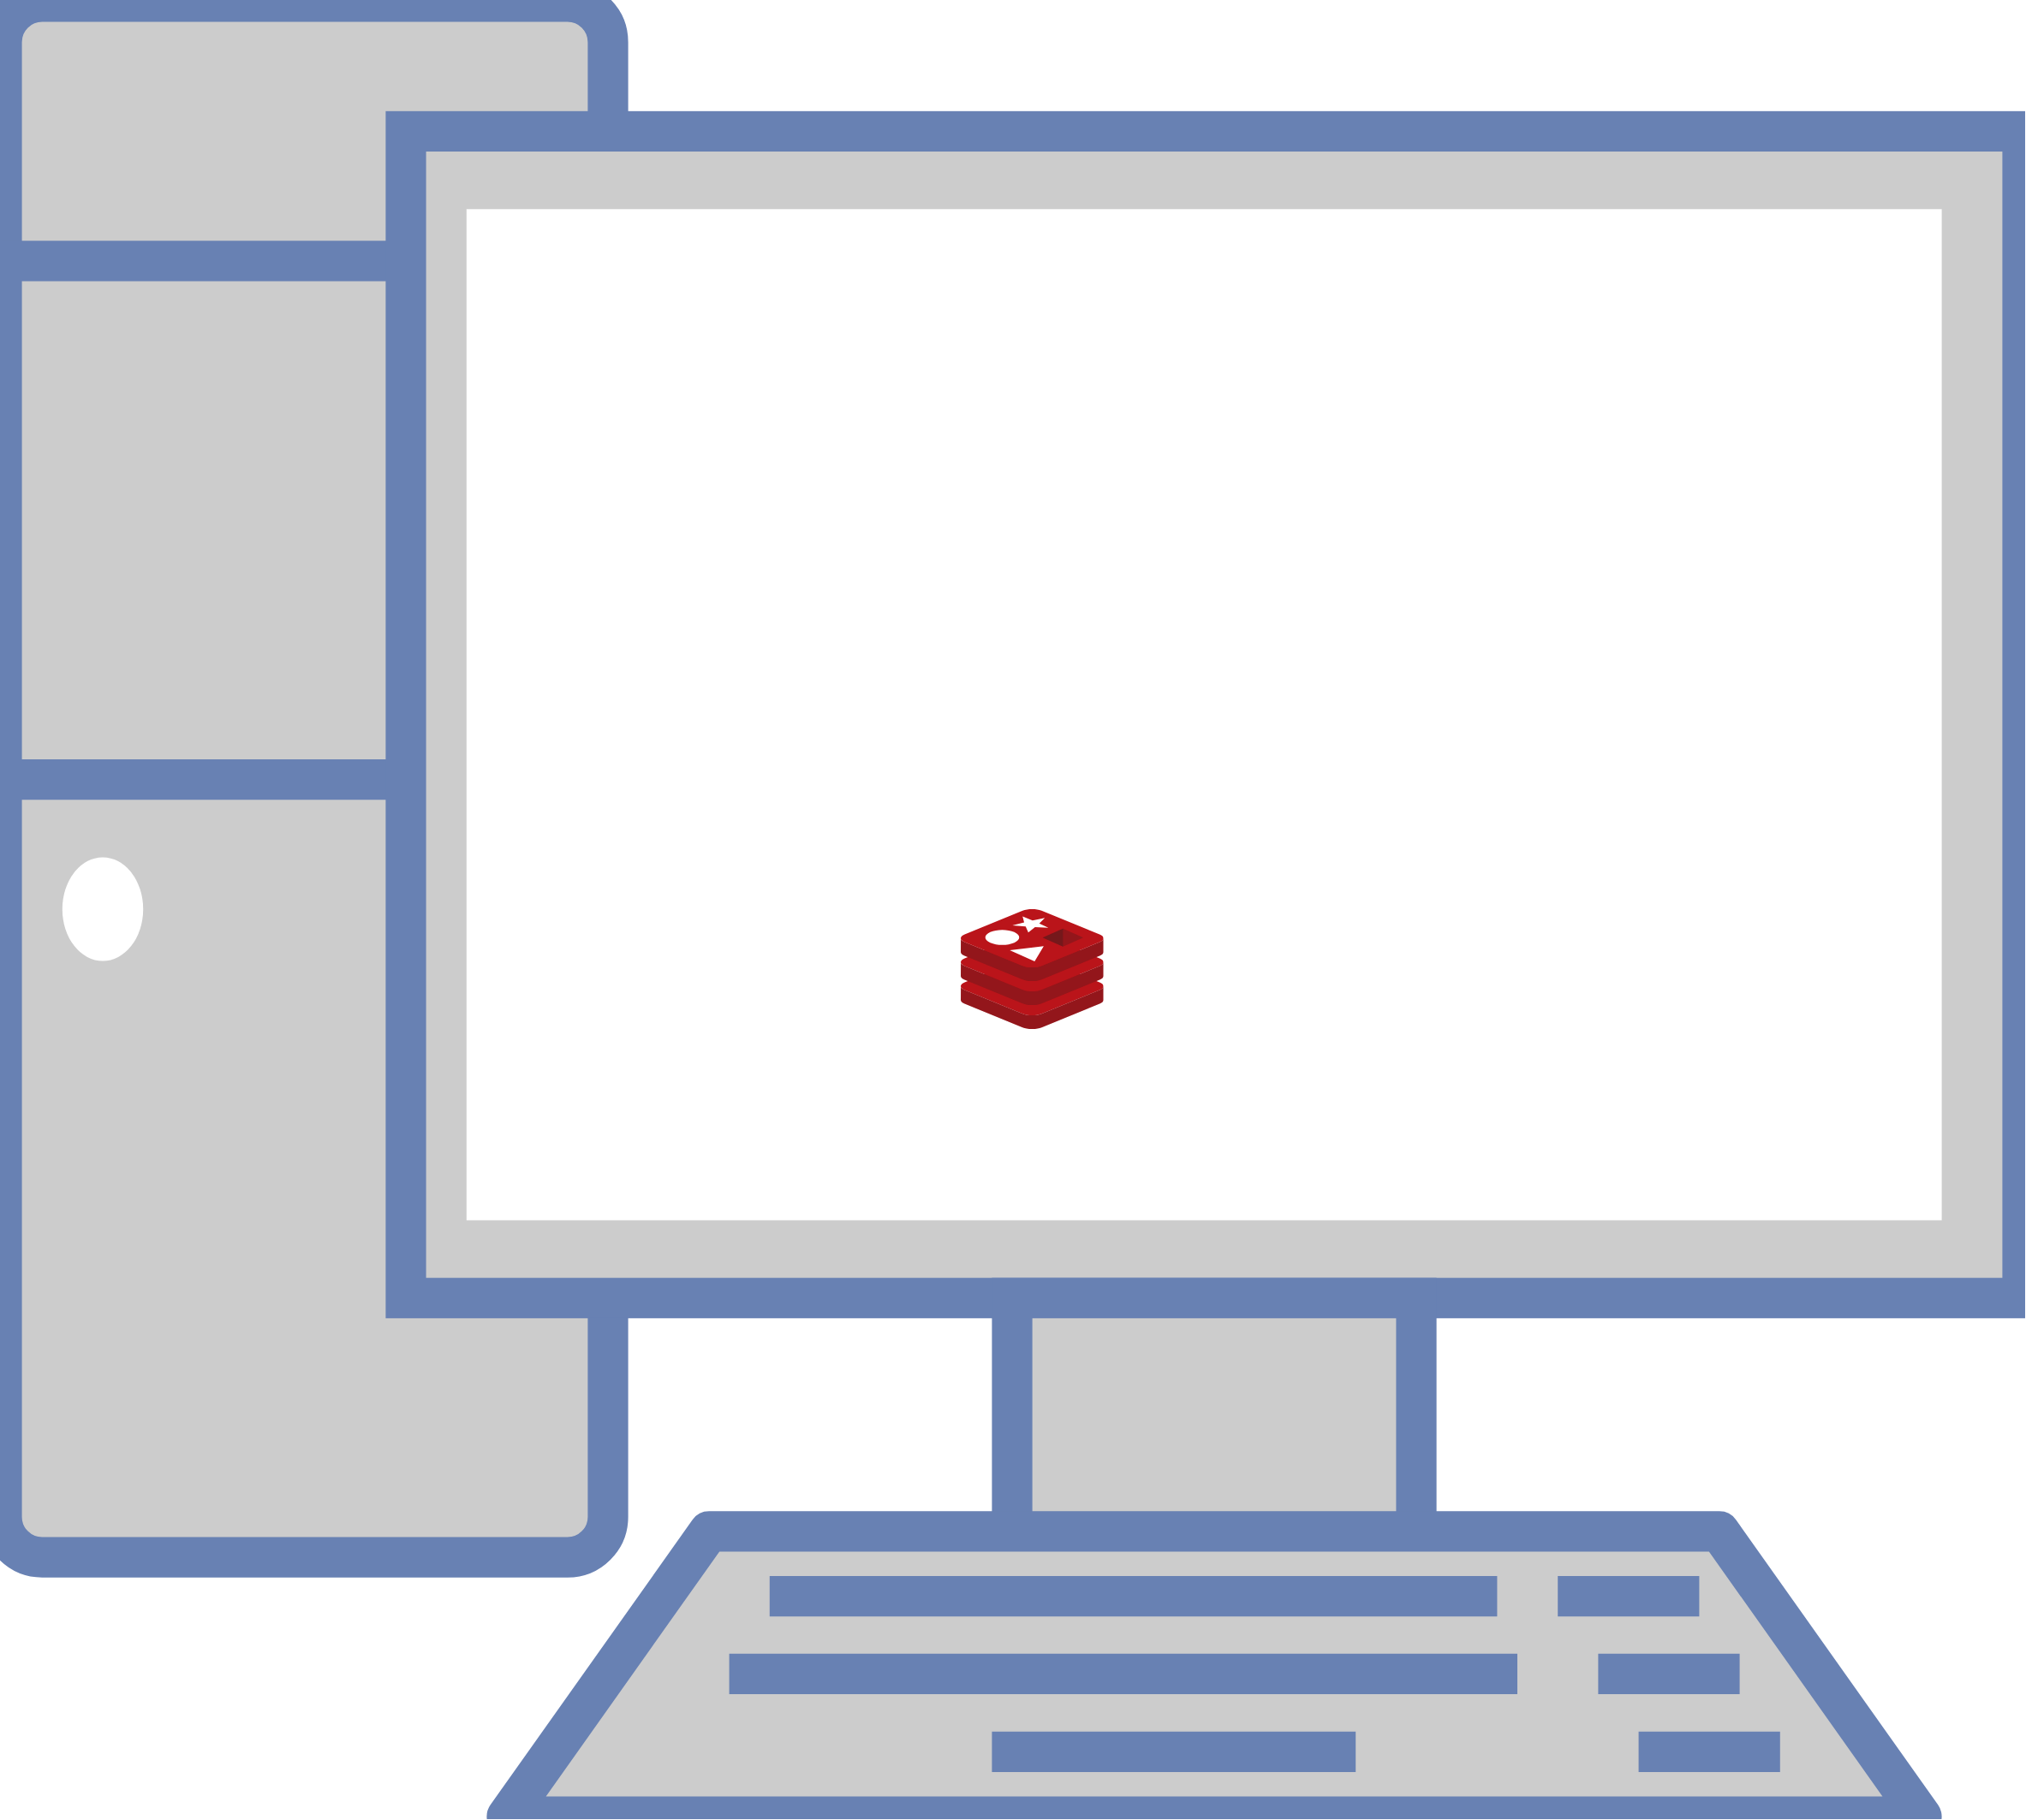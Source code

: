 <mxfile version="17.5.0" type="device"><diagram id="vPADT597pyPD31nUHUPa" name="Page-1"><mxGraphModel dx="2434" dy="2031" grid="1" gridSize="10" guides="1" tooltips="1" connect="1" arrows="1" fold="1" page="1" pageScale="1" pageWidth="850" pageHeight="1100" math="0" shadow="0"><root><mxCell id="0"/><mxCell id="1" parent="0"/><mxCell id="iHc8GSHJAxOU-3Rw2bpP-1" value="" style="fontColor=#0066CC;verticalAlign=top;verticalLabelPosition=bottom;labelPosition=center;align=center;html=1;outlineConnect=0;fillColor=#CCCCCC;strokeColor=#6881B3;gradientColor=none;gradientDirection=north;strokeWidth=2;shape=mxgraph.networks.pc;" vertex="1" parent="1"><mxGeometry x="-520" y="-140" width="1180" height="1060" as="geometry"/></mxCell><mxCell id="iHc8GSHJAxOU-3Rw2bpP-2" value="" style="shape=image;html=1;verticalAlign=top;verticalLabelPosition=bottom;labelBackgroundColor=#ffffff;imageAspect=0;aspect=fixed;image=https://cdn0.iconfinder.com/data/icons/social-media-2104/24/social_media_social_media_logo_docker-128.png" vertex="1" parent="1"><mxGeometry x="-150" y="-20" width="670" height="670" as="geometry"/></mxCell><mxCell id="iHc8GSHJAxOU-3Rw2bpP-3" value="" style="sketch=0;aspect=fixed;html=1;points=[];align=center;image;fontSize=12;image=img/lib/mscae/Cache_Redis_Product.svg;" vertex="1" parent="1"><mxGeometry x="40" y="390" width="83.34" height="70" as="geometry"/></mxCell><mxCell id="iHc8GSHJAxOU-3Rw2bpP-4" value="" style="shape=image;html=1;verticalAlign=top;verticalLabelPosition=bottom;labelBackgroundColor=#ffffff;imageAspect=0;aspect=fixed;image=https://cdn4.iconfinder.com/data/icons/scripting-and-programming-languages/512/Python_logo-128.png" vertex="1" parent="1"><mxGeometry x="170" y="390" width="70" height="70" as="geometry"/></mxCell><mxCell id="iHc8GSHJAxOU-3Rw2bpP-5" value="" style="shape=image;html=1;verticalAlign=top;verticalLabelPosition=bottom;labelBackgroundColor=#ffffff;imageAspect=0;aspect=fixed;image=https://cdn0.iconfinder.com/data/icons/phosphor-fill-vol-4/256/terminal-window-fill-128.png" vertex="1" parent="1"><mxGeometry x="85.34" y="406" width="38" height="38" as="geometry"/></mxCell></root></mxGraphModel></diagram></mxfile>